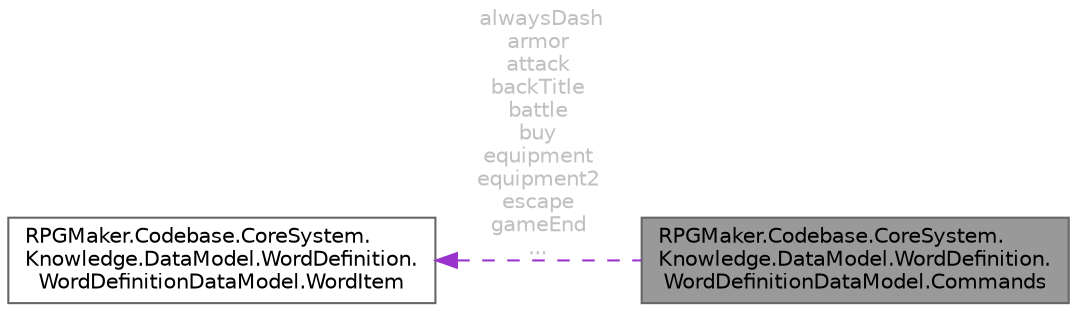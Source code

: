 digraph "RPGMaker.Codebase.CoreSystem.Knowledge.DataModel.WordDefinition.WordDefinitionDataModel.Commands"
{
 // LATEX_PDF_SIZE
  bgcolor="transparent";
  edge [fontname=Helvetica,fontsize=10,labelfontname=Helvetica,labelfontsize=10];
  node [fontname=Helvetica,fontsize=10,shape=box,height=0.2,width=0.4];
  rankdir="LR";
  Node1 [id="Node000001",label="RPGMaker.Codebase.CoreSystem.\lKnowledge.DataModel.WordDefinition.\lWordDefinitionDataModel.Commands",height=0.2,width=0.4,color="gray40", fillcolor="grey60", style="filled", fontcolor="black",tooltip="😁 コマンド"];
  Node2 -> Node1 [id="edge1_Node000001_Node000002",dir="back",color="darkorchid3",style="dashed",tooltip=" ",label=" alwaysDash\narmor\nattack\nbackTitle\nbattle\nbuy\nequipment\nequipment2\nescape\ngameEnd\n...",fontcolor="grey" ];
  Node2 [id="Node000002",label="RPGMaker.Codebase.CoreSystem.\lKnowledge.DataModel.WordDefinition.\lWordDefinitionDataModel.WordItem",height=0.2,width=0.4,color="gray40", fillcolor="white", style="filled",URL="$d2/d57/class_r_p_g_maker_1_1_codebase_1_1_core_system_1_1_knowledge_1_1_data_model_1_1_word_definition_83df979502cea7bf4d8dbff39b288bc9.html",tooltip="😁 単語アイテム"];
}
